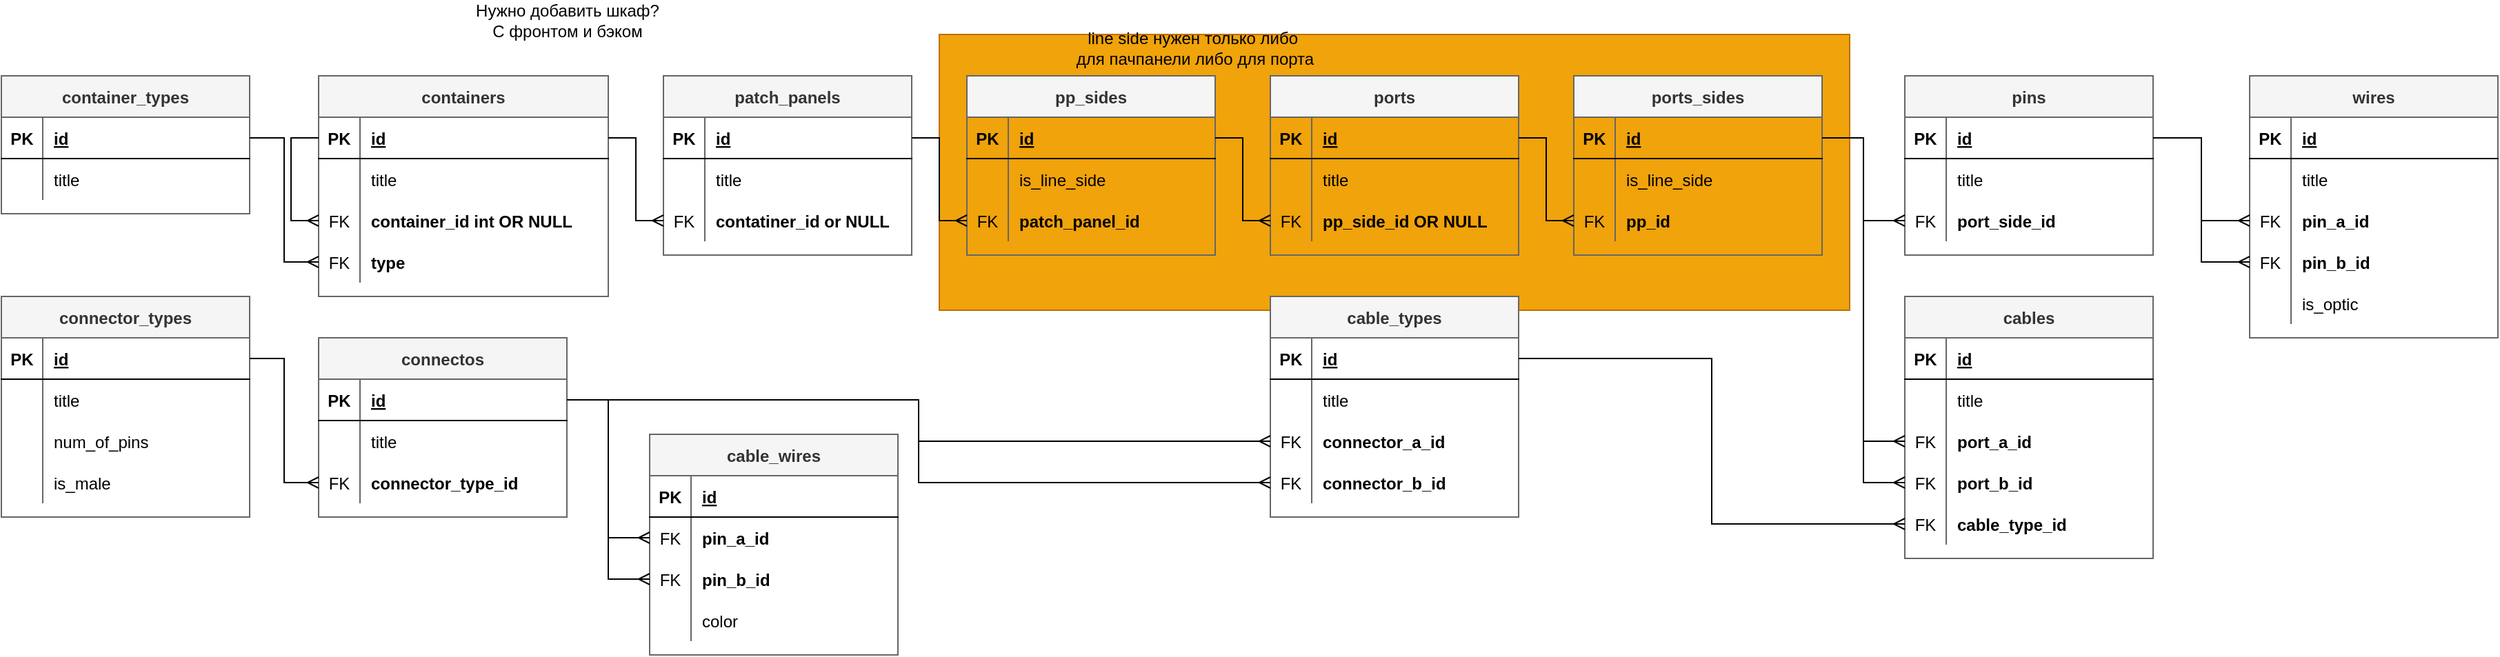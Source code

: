 <mxfile version="17.5.0" type="device"><diagram id="R2lEEEUBdFMjLlhIrx00" name="Page-1"><mxGraphModel dx="2213" dy="722" grid="1" gridSize="10" guides="1" tooltips="1" connect="1" arrows="1" fold="1" page="1" pageScale="1" pageWidth="850" pageHeight="1100" math="0" shadow="0" extFonts="Permanent Marker^https://fonts.googleapis.com/css?family=Permanent+Marker"><root><mxCell id="0"/><mxCell id="1" parent="0"/><mxCell id="d-rkOkLlw-187rrHcZ13-220" value="" style="rounded=0;whiteSpace=wrap;html=1;fillColor=#f0a30a;fontColor=#000000;strokeColor=#BD7000;" vertex="1" parent="1"><mxGeometry x="290" y="50" width="660" height="200" as="geometry"/></mxCell><mxCell id="d-rkOkLlw-187rrHcZ13-1" value="containers" style="shape=table;startSize=30;container=1;collapsible=1;childLayout=tableLayout;fixedRows=1;rowLines=0;fontStyle=1;align=center;resizeLast=1;fillColor=#f5f5f5;strokeColor=#666666;fontColor=#333333;" vertex="1" parent="1"><mxGeometry x="-160" y="80" width="210" height="160" as="geometry"/></mxCell><mxCell id="d-rkOkLlw-187rrHcZ13-2" value="" style="shape=tableRow;horizontal=0;startSize=0;swimlaneHead=0;swimlaneBody=0;fillColor=none;collapsible=0;dropTarget=0;points=[[0,0.5],[1,0.5]];portConstraint=eastwest;top=0;left=0;right=0;bottom=1;" vertex="1" parent="d-rkOkLlw-187rrHcZ13-1"><mxGeometry y="30" width="210" height="30" as="geometry"/></mxCell><mxCell id="d-rkOkLlw-187rrHcZ13-3" value="PK" style="shape=partialRectangle;connectable=0;fillColor=none;top=0;left=0;bottom=0;right=0;fontStyle=1;overflow=hidden;" vertex="1" parent="d-rkOkLlw-187rrHcZ13-2"><mxGeometry width="30" height="30" as="geometry"><mxRectangle width="30" height="30" as="alternateBounds"/></mxGeometry></mxCell><mxCell id="d-rkOkLlw-187rrHcZ13-4" value="id" style="shape=partialRectangle;connectable=0;fillColor=none;top=0;left=0;bottom=0;right=0;align=left;spacingLeft=6;fontStyle=5;overflow=hidden;" vertex="1" parent="d-rkOkLlw-187rrHcZ13-2"><mxGeometry x="30" width="180" height="30" as="geometry"><mxRectangle width="180" height="30" as="alternateBounds"/></mxGeometry></mxCell><mxCell id="d-rkOkLlw-187rrHcZ13-5" value="" style="shape=tableRow;horizontal=0;startSize=0;swimlaneHead=0;swimlaneBody=0;fillColor=none;collapsible=0;dropTarget=0;points=[[0,0.5],[1,0.5]];portConstraint=eastwest;top=0;left=0;right=0;bottom=0;" vertex="1" parent="d-rkOkLlw-187rrHcZ13-1"><mxGeometry y="60" width="210" height="30" as="geometry"/></mxCell><mxCell id="d-rkOkLlw-187rrHcZ13-6" value="" style="shape=partialRectangle;connectable=0;fillColor=none;top=0;left=0;bottom=0;right=0;editable=1;overflow=hidden;" vertex="1" parent="d-rkOkLlw-187rrHcZ13-5"><mxGeometry width="30" height="30" as="geometry"><mxRectangle width="30" height="30" as="alternateBounds"/></mxGeometry></mxCell><mxCell id="d-rkOkLlw-187rrHcZ13-7" value="title" style="shape=partialRectangle;connectable=0;fillColor=none;top=0;left=0;bottom=0;right=0;align=left;spacingLeft=6;overflow=hidden;" vertex="1" parent="d-rkOkLlw-187rrHcZ13-5"><mxGeometry x="30" width="180" height="30" as="geometry"><mxRectangle width="180" height="30" as="alternateBounds"/></mxGeometry></mxCell><mxCell id="d-rkOkLlw-187rrHcZ13-31" style="edgeStyle=orthogonalEdgeStyle;rounded=0;orthogonalLoop=1;jettySize=auto;html=1;exitX=0;exitY=0.5;exitDx=0;exitDy=0;entryX=0;entryY=0.5;entryDx=0;entryDy=0;startArrow=ERmany;startFill=0;endArrow=none;endFill=0;" edge="1" parent="d-rkOkLlw-187rrHcZ13-1" source="d-rkOkLlw-187rrHcZ13-8" target="d-rkOkLlw-187rrHcZ13-2"><mxGeometry relative="1" as="geometry"/></mxCell><mxCell id="d-rkOkLlw-187rrHcZ13-8" value="" style="shape=tableRow;horizontal=0;startSize=0;swimlaneHead=0;swimlaneBody=0;fillColor=none;collapsible=0;dropTarget=0;points=[[0,0.5],[1,0.5]];portConstraint=eastwest;top=0;left=0;right=0;bottom=0;" vertex="1" parent="d-rkOkLlw-187rrHcZ13-1"><mxGeometry y="90" width="210" height="30" as="geometry"/></mxCell><mxCell id="d-rkOkLlw-187rrHcZ13-9" value="FK" style="shape=partialRectangle;connectable=0;fillColor=none;top=0;left=0;bottom=0;right=0;editable=1;overflow=hidden;" vertex="1" parent="d-rkOkLlw-187rrHcZ13-8"><mxGeometry width="30" height="30" as="geometry"><mxRectangle width="30" height="30" as="alternateBounds"/></mxGeometry></mxCell><mxCell id="d-rkOkLlw-187rrHcZ13-10" value="container_id int OR NULL" style="shape=partialRectangle;connectable=0;fillColor=none;top=0;left=0;bottom=0;right=0;align=left;spacingLeft=6;overflow=hidden;fontStyle=1" vertex="1" parent="d-rkOkLlw-187rrHcZ13-8"><mxGeometry x="30" width="180" height="30" as="geometry"><mxRectangle width="180" height="30" as="alternateBounds"/></mxGeometry></mxCell><mxCell id="d-rkOkLlw-187rrHcZ13-11" value="" style="shape=tableRow;horizontal=0;startSize=0;swimlaneHead=0;swimlaneBody=0;fillColor=none;collapsible=0;dropTarget=0;points=[[0,0.5],[1,0.5]];portConstraint=eastwest;top=0;left=0;right=0;bottom=0;fontStyle=1" vertex="1" parent="d-rkOkLlw-187rrHcZ13-1"><mxGeometry y="120" width="210" height="30" as="geometry"/></mxCell><mxCell id="d-rkOkLlw-187rrHcZ13-12" value="FK" style="shape=partialRectangle;connectable=0;fillColor=none;top=0;left=0;bottom=0;right=0;editable=1;overflow=hidden;fontStyle=0" vertex="1" parent="d-rkOkLlw-187rrHcZ13-11"><mxGeometry width="30" height="30" as="geometry"><mxRectangle width="30" height="30" as="alternateBounds"/></mxGeometry></mxCell><mxCell id="d-rkOkLlw-187rrHcZ13-13" value="type" style="shape=partialRectangle;connectable=0;fillColor=none;top=0;left=0;bottom=0;right=0;align=left;spacingLeft=6;overflow=hidden;fontStyle=1" vertex="1" parent="d-rkOkLlw-187rrHcZ13-11"><mxGeometry x="30" width="180" height="30" as="geometry"><mxRectangle width="180" height="30" as="alternateBounds"/></mxGeometry></mxCell><mxCell id="d-rkOkLlw-187rrHcZ13-17" value="container_types" style="shape=table;startSize=30;container=1;collapsible=1;childLayout=tableLayout;fixedRows=1;rowLines=0;fontStyle=1;align=center;resizeLast=1;fillColor=#f5f5f5;strokeColor=#666666;fontColor=#333333;" vertex="1" parent="1"><mxGeometry x="-390" y="80" width="180" height="100" as="geometry"/></mxCell><mxCell id="d-rkOkLlw-187rrHcZ13-18" value="" style="shape=tableRow;horizontal=0;startSize=0;swimlaneHead=0;swimlaneBody=0;fillColor=none;collapsible=0;dropTarget=0;points=[[0,0.5],[1,0.5]];portConstraint=eastwest;top=0;left=0;right=0;bottom=1;" vertex="1" parent="d-rkOkLlw-187rrHcZ13-17"><mxGeometry y="30" width="180" height="30" as="geometry"/></mxCell><mxCell id="d-rkOkLlw-187rrHcZ13-19" value="PK" style="shape=partialRectangle;connectable=0;fillColor=none;top=0;left=0;bottom=0;right=0;fontStyle=1;overflow=hidden;" vertex="1" parent="d-rkOkLlw-187rrHcZ13-18"><mxGeometry width="30" height="30" as="geometry"><mxRectangle width="30" height="30" as="alternateBounds"/></mxGeometry></mxCell><mxCell id="d-rkOkLlw-187rrHcZ13-20" value="id" style="shape=partialRectangle;connectable=0;fillColor=none;top=0;left=0;bottom=0;right=0;align=left;spacingLeft=6;fontStyle=5;overflow=hidden;" vertex="1" parent="d-rkOkLlw-187rrHcZ13-18"><mxGeometry x="30" width="150" height="30" as="geometry"><mxRectangle width="150" height="30" as="alternateBounds"/></mxGeometry></mxCell><mxCell id="d-rkOkLlw-187rrHcZ13-21" value="" style="shape=tableRow;horizontal=0;startSize=0;swimlaneHead=0;swimlaneBody=0;fillColor=none;collapsible=0;dropTarget=0;points=[[0,0.5],[1,0.5]];portConstraint=eastwest;top=0;left=0;right=0;bottom=0;" vertex="1" parent="d-rkOkLlw-187rrHcZ13-17"><mxGeometry y="60" width="180" height="30" as="geometry"/></mxCell><mxCell id="d-rkOkLlw-187rrHcZ13-22" value="" style="shape=partialRectangle;connectable=0;fillColor=none;top=0;left=0;bottom=0;right=0;editable=1;overflow=hidden;" vertex="1" parent="d-rkOkLlw-187rrHcZ13-21"><mxGeometry width="30" height="30" as="geometry"><mxRectangle width="30" height="30" as="alternateBounds"/></mxGeometry></mxCell><mxCell id="d-rkOkLlw-187rrHcZ13-23" value="title" style="shape=partialRectangle;connectable=0;fillColor=none;top=0;left=0;bottom=0;right=0;align=left;spacingLeft=6;overflow=hidden;" vertex="1" parent="d-rkOkLlw-187rrHcZ13-21"><mxGeometry x="30" width="150" height="30" as="geometry"><mxRectangle width="150" height="30" as="alternateBounds"/></mxGeometry></mxCell><mxCell id="d-rkOkLlw-187rrHcZ13-30" style="edgeStyle=orthogonalEdgeStyle;rounded=0;orthogonalLoop=1;jettySize=auto;html=1;exitX=0;exitY=0.5;exitDx=0;exitDy=0;entryX=1;entryY=0.5;entryDx=0;entryDy=0;startArrow=ERmany;startFill=0;endArrow=none;endFill=0;" edge="1" parent="1" source="d-rkOkLlw-187rrHcZ13-11" target="d-rkOkLlw-187rrHcZ13-18"><mxGeometry relative="1" as="geometry"/></mxCell><mxCell id="d-rkOkLlw-187rrHcZ13-32" value="patch_panels" style="shape=table;startSize=30;container=1;collapsible=1;childLayout=tableLayout;fixedRows=1;rowLines=0;fontStyle=1;align=center;resizeLast=1;fillColor=#f5f5f5;strokeColor=#666666;fontColor=#333333;" vertex="1" parent="1"><mxGeometry x="90" y="80" width="180" height="130" as="geometry"/></mxCell><mxCell id="d-rkOkLlw-187rrHcZ13-33" value="" style="shape=tableRow;horizontal=0;startSize=0;swimlaneHead=0;swimlaneBody=0;fillColor=none;collapsible=0;dropTarget=0;points=[[0,0.5],[1,0.5]];portConstraint=eastwest;top=0;left=0;right=0;bottom=1;" vertex="1" parent="d-rkOkLlw-187rrHcZ13-32"><mxGeometry y="30" width="180" height="30" as="geometry"/></mxCell><mxCell id="d-rkOkLlw-187rrHcZ13-34" value="PK" style="shape=partialRectangle;connectable=0;fillColor=none;top=0;left=0;bottom=0;right=0;fontStyle=1;overflow=hidden;" vertex="1" parent="d-rkOkLlw-187rrHcZ13-33"><mxGeometry width="30" height="30" as="geometry"><mxRectangle width="30" height="30" as="alternateBounds"/></mxGeometry></mxCell><mxCell id="d-rkOkLlw-187rrHcZ13-35" value="id" style="shape=partialRectangle;connectable=0;fillColor=none;top=0;left=0;bottom=0;right=0;align=left;spacingLeft=6;fontStyle=5;overflow=hidden;" vertex="1" parent="d-rkOkLlw-187rrHcZ13-33"><mxGeometry x="30" width="150" height="30" as="geometry"><mxRectangle width="150" height="30" as="alternateBounds"/></mxGeometry></mxCell><mxCell id="d-rkOkLlw-187rrHcZ13-36" value="" style="shape=tableRow;horizontal=0;startSize=0;swimlaneHead=0;swimlaneBody=0;fillColor=none;collapsible=0;dropTarget=0;points=[[0,0.5],[1,0.5]];portConstraint=eastwest;top=0;left=0;right=0;bottom=0;" vertex="1" parent="d-rkOkLlw-187rrHcZ13-32"><mxGeometry y="60" width="180" height="30" as="geometry"/></mxCell><mxCell id="d-rkOkLlw-187rrHcZ13-37" value="" style="shape=partialRectangle;connectable=0;fillColor=none;top=0;left=0;bottom=0;right=0;editable=1;overflow=hidden;" vertex="1" parent="d-rkOkLlw-187rrHcZ13-36"><mxGeometry width="30" height="30" as="geometry"><mxRectangle width="30" height="30" as="alternateBounds"/></mxGeometry></mxCell><mxCell id="d-rkOkLlw-187rrHcZ13-38" value="title" style="shape=partialRectangle;connectable=0;fillColor=none;top=0;left=0;bottom=0;right=0;align=left;spacingLeft=6;overflow=hidden;" vertex="1" parent="d-rkOkLlw-187rrHcZ13-36"><mxGeometry x="30" width="150" height="30" as="geometry"><mxRectangle width="150" height="30" as="alternateBounds"/></mxGeometry></mxCell><mxCell id="d-rkOkLlw-187rrHcZ13-39" value="" style="shape=tableRow;horizontal=0;startSize=0;swimlaneHead=0;swimlaneBody=0;fillColor=none;collapsible=0;dropTarget=0;points=[[0,0.5],[1,0.5]];portConstraint=eastwest;top=0;left=0;right=0;bottom=0;" vertex="1" parent="d-rkOkLlw-187rrHcZ13-32"><mxGeometry y="90" width="180" height="30" as="geometry"/></mxCell><mxCell id="d-rkOkLlw-187rrHcZ13-40" value="FK" style="shape=partialRectangle;connectable=0;fillColor=none;top=0;left=0;bottom=0;right=0;editable=1;overflow=hidden;" vertex="1" parent="d-rkOkLlw-187rrHcZ13-39"><mxGeometry width="30" height="30" as="geometry"><mxRectangle width="30" height="30" as="alternateBounds"/></mxGeometry></mxCell><mxCell id="d-rkOkLlw-187rrHcZ13-41" value="contatiner_id or NULL" style="shape=partialRectangle;connectable=0;fillColor=none;top=0;left=0;bottom=0;right=0;align=left;spacingLeft=6;overflow=hidden;fontStyle=1" vertex="1" parent="d-rkOkLlw-187rrHcZ13-39"><mxGeometry x="30" width="150" height="30" as="geometry"><mxRectangle width="150" height="30" as="alternateBounds"/></mxGeometry></mxCell><mxCell id="d-rkOkLlw-187rrHcZ13-42" style="edgeStyle=orthogonalEdgeStyle;rounded=0;orthogonalLoop=1;jettySize=auto;html=1;exitX=0;exitY=0.5;exitDx=0;exitDy=0;entryX=1;entryY=0.5;entryDx=0;entryDy=0;startArrow=ERmany;startFill=0;endArrow=none;endFill=0;" edge="1" parent="1" source="d-rkOkLlw-187rrHcZ13-39" target="d-rkOkLlw-187rrHcZ13-2"><mxGeometry relative="1" as="geometry"/></mxCell><mxCell id="d-rkOkLlw-187rrHcZ13-46" value="pp_sides" style="shape=table;startSize=30;container=1;collapsible=1;childLayout=tableLayout;fixedRows=1;rowLines=0;fontStyle=1;align=center;resizeLast=1;fillColor=#f5f5f5;strokeColor=#666666;fontColor=#333333;" vertex="1" parent="1"><mxGeometry x="310" y="80" width="180" height="130" as="geometry"/></mxCell><mxCell id="d-rkOkLlw-187rrHcZ13-47" value="" style="shape=tableRow;horizontal=0;startSize=0;swimlaneHead=0;swimlaneBody=0;fillColor=none;collapsible=0;dropTarget=0;points=[[0,0.5],[1,0.5]];portConstraint=eastwest;top=0;left=0;right=0;bottom=1;" vertex="1" parent="d-rkOkLlw-187rrHcZ13-46"><mxGeometry y="30" width="180" height="30" as="geometry"/></mxCell><mxCell id="d-rkOkLlw-187rrHcZ13-48" value="PK" style="shape=partialRectangle;connectable=0;fillColor=none;top=0;left=0;bottom=0;right=0;fontStyle=1;overflow=hidden;" vertex="1" parent="d-rkOkLlw-187rrHcZ13-47"><mxGeometry width="30" height="30" as="geometry"><mxRectangle width="30" height="30" as="alternateBounds"/></mxGeometry></mxCell><mxCell id="d-rkOkLlw-187rrHcZ13-49" value="id" style="shape=partialRectangle;connectable=0;fillColor=none;top=0;left=0;bottom=0;right=0;align=left;spacingLeft=6;fontStyle=5;overflow=hidden;" vertex="1" parent="d-rkOkLlw-187rrHcZ13-47"><mxGeometry x="30" width="150" height="30" as="geometry"><mxRectangle width="150" height="30" as="alternateBounds"/></mxGeometry></mxCell><mxCell id="d-rkOkLlw-187rrHcZ13-50" value="" style="shape=tableRow;horizontal=0;startSize=0;swimlaneHead=0;swimlaneBody=0;fillColor=none;collapsible=0;dropTarget=0;points=[[0,0.5],[1,0.5]];portConstraint=eastwest;top=0;left=0;right=0;bottom=0;" vertex="1" parent="d-rkOkLlw-187rrHcZ13-46"><mxGeometry y="60" width="180" height="30" as="geometry"/></mxCell><mxCell id="d-rkOkLlw-187rrHcZ13-51" value="" style="shape=partialRectangle;connectable=0;fillColor=none;top=0;left=0;bottom=0;right=0;editable=1;overflow=hidden;" vertex="1" parent="d-rkOkLlw-187rrHcZ13-50"><mxGeometry width="30" height="30" as="geometry"><mxRectangle width="30" height="30" as="alternateBounds"/></mxGeometry></mxCell><mxCell id="d-rkOkLlw-187rrHcZ13-52" value="is_line_side" style="shape=partialRectangle;connectable=0;fillColor=none;top=0;left=0;bottom=0;right=0;align=left;spacingLeft=6;overflow=hidden;" vertex="1" parent="d-rkOkLlw-187rrHcZ13-50"><mxGeometry x="30" width="150" height="30" as="geometry"><mxRectangle width="150" height="30" as="alternateBounds"/></mxGeometry></mxCell><mxCell id="d-rkOkLlw-187rrHcZ13-53" value="" style="shape=tableRow;horizontal=0;startSize=0;swimlaneHead=0;swimlaneBody=0;fillColor=none;collapsible=0;dropTarget=0;points=[[0,0.5],[1,0.5]];portConstraint=eastwest;top=0;left=0;right=0;bottom=0;" vertex="1" parent="d-rkOkLlw-187rrHcZ13-46"><mxGeometry y="90" width="180" height="30" as="geometry"/></mxCell><mxCell id="d-rkOkLlw-187rrHcZ13-54" value="FK" style="shape=partialRectangle;connectable=0;fillColor=none;top=0;left=0;bottom=0;right=0;editable=1;overflow=hidden;" vertex="1" parent="d-rkOkLlw-187rrHcZ13-53"><mxGeometry width="30" height="30" as="geometry"><mxRectangle width="30" height="30" as="alternateBounds"/></mxGeometry></mxCell><mxCell id="d-rkOkLlw-187rrHcZ13-55" value="patch_panel_id" style="shape=partialRectangle;connectable=0;fillColor=none;top=0;left=0;bottom=0;right=0;align=left;spacingLeft=6;overflow=hidden;fontStyle=1" vertex="1" parent="d-rkOkLlw-187rrHcZ13-53"><mxGeometry x="30" width="150" height="30" as="geometry"><mxRectangle width="150" height="30" as="alternateBounds"/></mxGeometry></mxCell><mxCell id="d-rkOkLlw-187rrHcZ13-56" style="edgeStyle=orthogonalEdgeStyle;rounded=0;orthogonalLoop=1;jettySize=auto;html=1;exitX=0;exitY=0.5;exitDx=0;exitDy=0;startArrow=ERmany;startFill=0;endArrow=none;endFill=0;" edge="1" parent="1" source="d-rkOkLlw-187rrHcZ13-53" target="d-rkOkLlw-187rrHcZ13-33"><mxGeometry relative="1" as="geometry"/></mxCell><mxCell id="d-rkOkLlw-187rrHcZ13-57" value="ports" style="shape=table;startSize=30;container=1;collapsible=1;childLayout=tableLayout;fixedRows=1;rowLines=0;fontStyle=1;align=center;resizeLast=1;fillColor=#f5f5f5;strokeColor=#666666;fontColor=#333333;" vertex="1" parent="1"><mxGeometry x="530" y="80" width="180" height="130" as="geometry"/></mxCell><mxCell id="d-rkOkLlw-187rrHcZ13-58" value="" style="shape=tableRow;horizontal=0;startSize=0;swimlaneHead=0;swimlaneBody=0;fillColor=none;collapsible=0;dropTarget=0;points=[[0,0.5],[1,0.5]];portConstraint=eastwest;top=0;left=0;right=0;bottom=1;" vertex="1" parent="d-rkOkLlw-187rrHcZ13-57"><mxGeometry y="30" width="180" height="30" as="geometry"/></mxCell><mxCell id="d-rkOkLlw-187rrHcZ13-59" value="PK" style="shape=partialRectangle;connectable=0;fillColor=none;top=0;left=0;bottom=0;right=0;fontStyle=1;overflow=hidden;" vertex="1" parent="d-rkOkLlw-187rrHcZ13-58"><mxGeometry width="30" height="30" as="geometry"><mxRectangle width="30" height="30" as="alternateBounds"/></mxGeometry></mxCell><mxCell id="d-rkOkLlw-187rrHcZ13-60" value="id" style="shape=partialRectangle;connectable=0;fillColor=none;top=0;left=0;bottom=0;right=0;align=left;spacingLeft=6;fontStyle=5;overflow=hidden;" vertex="1" parent="d-rkOkLlw-187rrHcZ13-58"><mxGeometry x="30" width="150" height="30" as="geometry"><mxRectangle width="150" height="30" as="alternateBounds"/></mxGeometry></mxCell><mxCell id="d-rkOkLlw-187rrHcZ13-61" value="" style="shape=tableRow;horizontal=0;startSize=0;swimlaneHead=0;swimlaneBody=0;fillColor=none;collapsible=0;dropTarget=0;points=[[0,0.5],[1,0.5]];portConstraint=eastwest;top=0;left=0;right=0;bottom=0;" vertex="1" parent="d-rkOkLlw-187rrHcZ13-57"><mxGeometry y="60" width="180" height="30" as="geometry"/></mxCell><mxCell id="d-rkOkLlw-187rrHcZ13-62" value="" style="shape=partialRectangle;connectable=0;fillColor=none;top=0;left=0;bottom=0;right=0;editable=1;overflow=hidden;" vertex="1" parent="d-rkOkLlw-187rrHcZ13-61"><mxGeometry width="30" height="30" as="geometry"><mxRectangle width="30" height="30" as="alternateBounds"/></mxGeometry></mxCell><mxCell id="d-rkOkLlw-187rrHcZ13-63" value="title" style="shape=partialRectangle;connectable=0;fillColor=none;top=0;left=0;bottom=0;right=0;align=left;spacingLeft=6;overflow=hidden;" vertex="1" parent="d-rkOkLlw-187rrHcZ13-61"><mxGeometry x="30" width="150" height="30" as="geometry"><mxRectangle width="150" height="30" as="alternateBounds"/></mxGeometry></mxCell><mxCell id="d-rkOkLlw-187rrHcZ13-64" value="" style="shape=tableRow;horizontal=0;startSize=0;swimlaneHead=0;swimlaneBody=0;fillColor=none;collapsible=0;dropTarget=0;points=[[0,0.5],[1,0.5]];portConstraint=eastwest;top=0;left=0;right=0;bottom=0;" vertex="1" parent="d-rkOkLlw-187rrHcZ13-57"><mxGeometry y="90" width="180" height="30" as="geometry"/></mxCell><mxCell id="d-rkOkLlw-187rrHcZ13-65" value="FK" style="shape=partialRectangle;connectable=0;fillColor=none;top=0;left=0;bottom=0;right=0;editable=1;overflow=hidden;" vertex="1" parent="d-rkOkLlw-187rrHcZ13-64"><mxGeometry width="30" height="30" as="geometry"><mxRectangle width="30" height="30" as="alternateBounds"/></mxGeometry></mxCell><mxCell id="d-rkOkLlw-187rrHcZ13-66" value="pp_side_id OR NULL" style="shape=partialRectangle;connectable=0;fillColor=none;top=0;left=0;bottom=0;right=0;align=left;spacingLeft=6;overflow=hidden;fontStyle=1" vertex="1" parent="d-rkOkLlw-187rrHcZ13-64"><mxGeometry x="30" width="150" height="30" as="geometry"><mxRectangle width="150" height="30" as="alternateBounds"/></mxGeometry></mxCell><mxCell id="d-rkOkLlw-187rrHcZ13-67" style="edgeStyle=orthogonalEdgeStyle;rounded=0;orthogonalLoop=1;jettySize=auto;html=1;exitX=0;exitY=0.5;exitDx=0;exitDy=0;entryX=1;entryY=0.5;entryDx=0;entryDy=0;startArrow=ERmany;startFill=0;endArrow=none;endFill=0;" edge="1" parent="1" source="d-rkOkLlw-187rrHcZ13-64" target="d-rkOkLlw-187rrHcZ13-47"><mxGeometry relative="1" as="geometry"/></mxCell><mxCell id="d-rkOkLlw-187rrHcZ13-68" value="ports_sides" style="shape=table;startSize=30;container=1;collapsible=1;childLayout=tableLayout;fixedRows=1;rowLines=0;fontStyle=1;align=center;resizeLast=1;fillColor=#f5f5f5;strokeColor=#666666;fontColor=#333333;" vertex="1" parent="1"><mxGeometry x="750" y="80" width="180" height="130" as="geometry"/></mxCell><mxCell id="d-rkOkLlw-187rrHcZ13-69" value="" style="shape=tableRow;horizontal=0;startSize=0;swimlaneHead=0;swimlaneBody=0;fillColor=none;collapsible=0;dropTarget=0;points=[[0,0.5],[1,0.5]];portConstraint=eastwest;top=0;left=0;right=0;bottom=1;" vertex="1" parent="d-rkOkLlw-187rrHcZ13-68"><mxGeometry y="30" width="180" height="30" as="geometry"/></mxCell><mxCell id="d-rkOkLlw-187rrHcZ13-70" value="PK" style="shape=partialRectangle;connectable=0;fillColor=none;top=0;left=0;bottom=0;right=0;fontStyle=1;overflow=hidden;" vertex="1" parent="d-rkOkLlw-187rrHcZ13-69"><mxGeometry width="30" height="30" as="geometry"><mxRectangle width="30" height="30" as="alternateBounds"/></mxGeometry></mxCell><mxCell id="d-rkOkLlw-187rrHcZ13-71" value="id" style="shape=partialRectangle;connectable=0;fillColor=none;top=0;left=0;bottom=0;right=0;align=left;spacingLeft=6;fontStyle=5;overflow=hidden;" vertex="1" parent="d-rkOkLlw-187rrHcZ13-69"><mxGeometry x="30" width="150" height="30" as="geometry"><mxRectangle width="150" height="30" as="alternateBounds"/></mxGeometry></mxCell><mxCell id="d-rkOkLlw-187rrHcZ13-72" value="" style="shape=tableRow;horizontal=0;startSize=0;swimlaneHead=0;swimlaneBody=0;fillColor=none;collapsible=0;dropTarget=0;points=[[0,0.5],[1,0.5]];portConstraint=eastwest;top=0;left=0;right=0;bottom=0;" vertex="1" parent="d-rkOkLlw-187rrHcZ13-68"><mxGeometry y="60" width="180" height="30" as="geometry"/></mxCell><mxCell id="d-rkOkLlw-187rrHcZ13-73" value="" style="shape=partialRectangle;connectable=0;fillColor=none;top=0;left=0;bottom=0;right=0;editable=1;overflow=hidden;" vertex="1" parent="d-rkOkLlw-187rrHcZ13-72"><mxGeometry width="30" height="30" as="geometry"><mxRectangle width="30" height="30" as="alternateBounds"/></mxGeometry></mxCell><mxCell id="d-rkOkLlw-187rrHcZ13-74" value="is_line_side" style="shape=partialRectangle;connectable=0;fillColor=none;top=0;left=0;bottom=0;right=0;align=left;spacingLeft=6;overflow=hidden;" vertex="1" parent="d-rkOkLlw-187rrHcZ13-72"><mxGeometry x="30" width="150" height="30" as="geometry"><mxRectangle width="150" height="30" as="alternateBounds"/></mxGeometry></mxCell><mxCell id="d-rkOkLlw-187rrHcZ13-75" value="" style="shape=tableRow;horizontal=0;startSize=0;swimlaneHead=0;swimlaneBody=0;fillColor=none;collapsible=0;dropTarget=0;points=[[0,0.5],[1,0.5]];portConstraint=eastwest;top=0;left=0;right=0;bottom=0;" vertex="1" parent="d-rkOkLlw-187rrHcZ13-68"><mxGeometry y="90" width="180" height="30" as="geometry"/></mxCell><mxCell id="d-rkOkLlw-187rrHcZ13-76" value="FK" style="shape=partialRectangle;connectable=0;fillColor=none;top=0;left=0;bottom=0;right=0;editable=1;overflow=hidden;" vertex="1" parent="d-rkOkLlw-187rrHcZ13-75"><mxGeometry width="30" height="30" as="geometry"><mxRectangle width="30" height="30" as="alternateBounds"/></mxGeometry></mxCell><mxCell id="d-rkOkLlw-187rrHcZ13-77" value="pp_id" style="shape=partialRectangle;connectable=0;fillColor=none;top=0;left=0;bottom=0;right=0;align=left;spacingLeft=6;overflow=hidden;fontStyle=1" vertex="1" parent="d-rkOkLlw-187rrHcZ13-75"><mxGeometry x="30" width="150" height="30" as="geometry"><mxRectangle width="150" height="30" as="alternateBounds"/></mxGeometry></mxCell><mxCell id="d-rkOkLlw-187rrHcZ13-78" style="edgeStyle=orthogonalEdgeStyle;rounded=0;orthogonalLoop=1;jettySize=auto;html=1;exitX=0;exitY=0.5;exitDx=0;exitDy=0;entryX=1;entryY=0.5;entryDx=0;entryDy=0;startArrow=ERmany;startFill=0;endArrow=none;endFill=0;" edge="1" parent="1" source="d-rkOkLlw-187rrHcZ13-75" target="d-rkOkLlw-187rrHcZ13-58"><mxGeometry relative="1" as="geometry"/></mxCell><mxCell id="d-rkOkLlw-187rrHcZ13-79" value="pins" style="shape=table;startSize=30;container=1;collapsible=1;childLayout=tableLayout;fixedRows=1;rowLines=0;fontStyle=1;align=center;resizeLast=1;fillColor=#f5f5f5;strokeColor=#666666;fontColor=#333333;" vertex="1" parent="1"><mxGeometry x="990" y="80" width="180" height="130" as="geometry"/></mxCell><mxCell id="d-rkOkLlw-187rrHcZ13-80" value="" style="shape=tableRow;horizontal=0;startSize=0;swimlaneHead=0;swimlaneBody=0;fillColor=none;collapsible=0;dropTarget=0;points=[[0,0.5],[1,0.5]];portConstraint=eastwest;top=0;left=0;right=0;bottom=1;" vertex="1" parent="d-rkOkLlw-187rrHcZ13-79"><mxGeometry y="30" width="180" height="30" as="geometry"/></mxCell><mxCell id="d-rkOkLlw-187rrHcZ13-81" value="PK" style="shape=partialRectangle;connectable=0;fillColor=none;top=0;left=0;bottom=0;right=0;fontStyle=1;overflow=hidden;" vertex="1" parent="d-rkOkLlw-187rrHcZ13-80"><mxGeometry width="30" height="30" as="geometry"><mxRectangle width="30" height="30" as="alternateBounds"/></mxGeometry></mxCell><mxCell id="d-rkOkLlw-187rrHcZ13-82" value="id" style="shape=partialRectangle;connectable=0;fillColor=none;top=0;left=0;bottom=0;right=0;align=left;spacingLeft=6;fontStyle=5;overflow=hidden;" vertex="1" parent="d-rkOkLlw-187rrHcZ13-80"><mxGeometry x="30" width="150" height="30" as="geometry"><mxRectangle width="150" height="30" as="alternateBounds"/></mxGeometry></mxCell><mxCell id="d-rkOkLlw-187rrHcZ13-83" value="" style="shape=tableRow;horizontal=0;startSize=0;swimlaneHead=0;swimlaneBody=0;fillColor=none;collapsible=0;dropTarget=0;points=[[0,0.5],[1,0.5]];portConstraint=eastwest;top=0;left=0;right=0;bottom=0;" vertex="1" parent="d-rkOkLlw-187rrHcZ13-79"><mxGeometry y="60" width="180" height="30" as="geometry"/></mxCell><mxCell id="d-rkOkLlw-187rrHcZ13-84" value="" style="shape=partialRectangle;connectable=0;fillColor=none;top=0;left=0;bottom=0;right=0;editable=1;overflow=hidden;" vertex="1" parent="d-rkOkLlw-187rrHcZ13-83"><mxGeometry width="30" height="30" as="geometry"><mxRectangle width="30" height="30" as="alternateBounds"/></mxGeometry></mxCell><mxCell id="d-rkOkLlw-187rrHcZ13-85" value="title" style="shape=partialRectangle;connectable=0;fillColor=none;top=0;left=0;bottom=0;right=0;align=left;spacingLeft=6;overflow=hidden;" vertex="1" parent="d-rkOkLlw-187rrHcZ13-83"><mxGeometry x="30" width="150" height="30" as="geometry"><mxRectangle width="150" height="30" as="alternateBounds"/></mxGeometry></mxCell><mxCell id="d-rkOkLlw-187rrHcZ13-86" value="" style="shape=tableRow;horizontal=0;startSize=0;swimlaneHead=0;swimlaneBody=0;fillColor=none;collapsible=0;dropTarget=0;points=[[0,0.5],[1,0.5]];portConstraint=eastwest;top=0;left=0;right=0;bottom=0;" vertex="1" parent="d-rkOkLlw-187rrHcZ13-79"><mxGeometry y="90" width="180" height="30" as="geometry"/></mxCell><mxCell id="d-rkOkLlw-187rrHcZ13-87" value="FK" style="shape=partialRectangle;connectable=0;fillColor=none;top=0;left=0;bottom=0;right=0;editable=1;overflow=hidden;" vertex="1" parent="d-rkOkLlw-187rrHcZ13-86"><mxGeometry width="30" height="30" as="geometry"><mxRectangle width="30" height="30" as="alternateBounds"/></mxGeometry></mxCell><mxCell id="d-rkOkLlw-187rrHcZ13-88" value="port_side_id" style="shape=partialRectangle;connectable=0;fillColor=none;top=0;left=0;bottom=0;right=0;align=left;spacingLeft=6;overflow=hidden;fontStyle=1" vertex="1" parent="d-rkOkLlw-187rrHcZ13-86"><mxGeometry x="30" width="150" height="30" as="geometry"><mxRectangle width="150" height="30" as="alternateBounds"/></mxGeometry></mxCell><mxCell id="d-rkOkLlw-187rrHcZ13-89" style="edgeStyle=orthogonalEdgeStyle;rounded=0;orthogonalLoop=1;jettySize=auto;html=1;exitX=0;exitY=0.5;exitDx=0;exitDy=0;entryX=1;entryY=0.5;entryDx=0;entryDy=0;startArrow=ERmany;startFill=0;endArrow=none;endFill=0;" edge="1" parent="1" source="d-rkOkLlw-187rrHcZ13-86" target="d-rkOkLlw-187rrHcZ13-69"><mxGeometry relative="1" as="geometry"/></mxCell><mxCell id="d-rkOkLlw-187rrHcZ13-90" value="cables" style="shape=table;startSize=30;container=1;collapsible=1;childLayout=tableLayout;fixedRows=1;rowLines=0;fontStyle=1;align=center;resizeLast=1;fillColor=#f5f5f5;strokeColor=#666666;fontColor=#333333;" vertex="1" parent="1"><mxGeometry x="990" y="240" width="180" height="190" as="geometry"/></mxCell><mxCell id="d-rkOkLlw-187rrHcZ13-91" value="" style="shape=tableRow;horizontal=0;startSize=0;swimlaneHead=0;swimlaneBody=0;fillColor=none;collapsible=0;dropTarget=0;points=[[0,0.5],[1,0.5]];portConstraint=eastwest;top=0;left=0;right=0;bottom=1;" vertex="1" parent="d-rkOkLlw-187rrHcZ13-90"><mxGeometry y="30" width="180" height="30" as="geometry"/></mxCell><mxCell id="d-rkOkLlw-187rrHcZ13-92" value="PK" style="shape=partialRectangle;connectable=0;fillColor=none;top=0;left=0;bottom=0;right=0;fontStyle=1;overflow=hidden;" vertex="1" parent="d-rkOkLlw-187rrHcZ13-91"><mxGeometry width="30" height="30" as="geometry"><mxRectangle width="30" height="30" as="alternateBounds"/></mxGeometry></mxCell><mxCell id="d-rkOkLlw-187rrHcZ13-93" value="id" style="shape=partialRectangle;connectable=0;fillColor=none;top=0;left=0;bottom=0;right=0;align=left;spacingLeft=6;fontStyle=5;overflow=hidden;" vertex="1" parent="d-rkOkLlw-187rrHcZ13-91"><mxGeometry x="30" width="150" height="30" as="geometry"><mxRectangle width="150" height="30" as="alternateBounds"/></mxGeometry></mxCell><mxCell id="d-rkOkLlw-187rrHcZ13-94" value="" style="shape=tableRow;horizontal=0;startSize=0;swimlaneHead=0;swimlaneBody=0;fillColor=none;collapsible=0;dropTarget=0;points=[[0,0.5],[1,0.5]];portConstraint=eastwest;top=0;left=0;right=0;bottom=0;" vertex="1" parent="d-rkOkLlw-187rrHcZ13-90"><mxGeometry y="60" width="180" height="30" as="geometry"/></mxCell><mxCell id="d-rkOkLlw-187rrHcZ13-95" value="" style="shape=partialRectangle;connectable=0;fillColor=none;top=0;left=0;bottom=0;right=0;editable=1;overflow=hidden;" vertex="1" parent="d-rkOkLlw-187rrHcZ13-94"><mxGeometry width="30" height="30" as="geometry"><mxRectangle width="30" height="30" as="alternateBounds"/></mxGeometry></mxCell><mxCell id="d-rkOkLlw-187rrHcZ13-96" value="title" style="shape=partialRectangle;connectable=0;fillColor=none;top=0;left=0;bottom=0;right=0;align=left;spacingLeft=6;overflow=hidden;" vertex="1" parent="d-rkOkLlw-187rrHcZ13-94"><mxGeometry x="30" width="150" height="30" as="geometry"><mxRectangle width="150" height="30" as="alternateBounds"/></mxGeometry></mxCell><mxCell id="d-rkOkLlw-187rrHcZ13-97" value="" style="shape=tableRow;horizontal=0;startSize=0;swimlaneHead=0;swimlaneBody=0;fillColor=none;collapsible=0;dropTarget=0;points=[[0,0.5],[1,0.5]];portConstraint=eastwest;top=0;left=0;right=0;bottom=0;" vertex="1" parent="d-rkOkLlw-187rrHcZ13-90"><mxGeometry y="90" width="180" height="30" as="geometry"/></mxCell><mxCell id="d-rkOkLlw-187rrHcZ13-98" value="FK" style="shape=partialRectangle;connectable=0;fillColor=none;top=0;left=0;bottom=0;right=0;editable=1;overflow=hidden;" vertex="1" parent="d-rkOkLlw-187rrHcZ13-97"><mxGeometry width="30" height="30" as="geometry"><mxRectangle width="30" height="30" as="alternateBounds"/></mxGeometry></mxCell><mxCell id="d-rkOkLlw-187rrHcZ13-99" value="port_a_id" style="shape=partialRectangle;connectable=0;fillColor=none;top=0;left=0;bottom=0;right=0;align=left;spacingLeft=6;overflow=hidden;fontStyle=1" vertex="1" parent="d-rkOkLlw-187rrHcZ13-97"><mxGeometry x="30" width="150" height="30" as="geometry"><mxRectangle width="150" height="30" as="alternateBounds"/></mxGeometry></mxCell><mxCell id="d-rkOkLlw-187rrHcZ13-110" value="" style="shape=tableRow;horizontal=0;startSize=0;swimlaneHead=0;swimlaneBody=0;fillColor=none;collapsible=0;dropTarget=0;points=[[0,0.5],[1,0.5]];portConstraint=eastwest;top=0;left=0;right=0;bottom=0;" vertex="1" parent="d-rkOkLlw-187rrHcZ13-90"><mxGeometry y="120" width="180" height="30" as="geometry"/></mxCell><mxCell id="d-rkOkLlw-187rrHcZ13-111" value="FK" style="shape=partialRectangle;connectable=0;fillColor=none;top=0;left=0;bottom=0;right=0;editable=1;overflow=hidden;" vertex="1" parent="d-rkOkLlw-187rrHcZ13-110"><mxGeometry width="30" height="30" as="geometry"><mxRectangle width="30" height="30" as="alternateBounds"/></mxGeometry></mxCell><mxCell id="d-rkOkLlw-187rrHcZ13-112" value="port_b_id" style="shape=partialRectangle;connectable=0;fillColor=none;top=0;left=0;bottom=0;right=0;align=left;spacingLeft=6;overflow=hidden;fontStyle=1" vertex="1" parent="d-rkOkLlw-187rrHcZ13-110"><mxGeometry x="30" width="150" height="30" as="geometry"><mxRectangle width="150" height="30" as="alternateBounds"/></mxGeometry></mxCell><mxCell id="d-rkOkLlw-187rrHcZ13-126" value="" style="shape=tableRow;horizontal=0;startSize=0;swimlaneHead=0;swimlaneBody=0;fillColor=none;collapsible=0;dropTarget=0;points=[[0,0.5],[1,0.5]];portConstraint=eastwest;top=0;left=0;right=0;bottom=0;" vertex="1" parent="d-rkOkLlw-187rrHcZ13-90"><mxGeometry y="150" width="180" height="30" as="geometry"/></mxCell><mxCell id="d-rkOkLlw-187rrHcZ13-127" value="FK" style="shape=partialRectangle;connectable=0;fillColor=none;top=0;left=0;bottom=0;right=0;editable=1;overflow=hidden;" vertex="1" parent="d-rkOkLlw-187rrHcZ13-126"><mxGeometry width="30" height="30" as="geometry"><mxRectangle width="30" height="30" as="alternateBounds"/></mxGeometry></mxCell><mxCell id="d-rkOkLlw-187rrHcZ13-128" value="cable_type_id" style="shape=partialRectangle;connectable=0;fillColor=none;top=0;left=0;bottom=0;right=0;align=left;spacingLeft=6;overflow=hidden;fontStyle=1" vertex="1" parent="d-rkOkLlw-187rrHcZ13-126"><mxGeometry x="30" width="150" height="30" as="geometry"><mxRectangle width="150" height="30" as="alternateBounds"/></mxGeometry></mxCell><mxCell id="d-rkOkLlw-187rrHcZ13-113" style="edgeStyle=orthogonalEdgeStyle;rounded=0;orthogonalLoop=1;jettySize=auto;html=1;exitX=0;exitY=0.5;exitDx=0;exitDy=0;startArrow=ERmany;startFill=0;endArrow=none;endFill=0;entryX=1;entryY=0.5;entryDx=0;entryDy=0;" edge="1" parent="1" source="d-rkOkLlw-187rrHcZ13-97" target="d-rkOkLlw-187rrHcZ13-69"><mxGeometry relative="1" as="geometry"><mxPoint x="890" y="260" as="targetPoint"/></mxGeometry></mxCell><mxCell id="d-rkOkLlw-187rrHcZ13-115" style="edgeStyle=orthogonalEdgeStyle;rounded=0;orthogonalLoop=1;jettySize=auto;html=1;exitX=0;exitY=0.5;exitDx=0;exitDy=0;startArrow=ERmany;startFill=0;endArrow=none;endFill=0;entryX=1;entryY=0.5;entryDx=0;entryDy=0;" edge="1" parent="1" source="d-rkOkLlw-187rrHcZ13-110" target="d-rkOkLlw-187rrHcZ13-69"><mxGeometry relative="1" as="geometry"><mxPoint x="840" y="290" as="targetPoint"/></mxGeometry></mxCell><mxCell id="d-rkOkLlw-187rrHcZ13-116" value="cable_types" style="shape=table;startSize=30;container=1;collapsible=1;childLayout=tableLayout;fixedRows=1;rowLines=0;fontStyle=1;align=center;resizeLast=1;fillColor=#f5f5f5;strokeColor=#666666;fontColor=#333333;" vertex="1" parent="1"><mxGeometry x="530" y="240" width="180" height="160" as="geometry"/></mxCell><mxCell id="d-rkOkLlw-187rrHcZ13-117" value="" style="shape=tableRow;horizontal=0;startSize=0;swimlaneHead=0;swimlaneBody=0;fillColor=none;collapsible=0;dropTarget=0;points=[[0,0.5],[1,0.5]];portConstraint=eastwest;top=0;left=0;right=0;bottom=1;" vertex="1" parent="d-rkOkLlw-187rrHcZ13-116"><mxGeometry y="30" width="180" height="30" as="geometry"/></mxCell><mxCell id="d-rkOkLlw-187rrHcZ13-118" value="PK" style="shape=partialRectangle;connectable=0;fillColor=none;top=0;left=0;bottom=0;right=0;fontStyle=1;overflow=hidden;" vertex="1" parent="d-rkOkLlw-187rrHcZ13-117"><mxGeometry width="30" height="30" as="geometry"><mxRectangle width="30" height="30" as="alternateBounds"/></mxGeometry></mxCell><mxCell id="d-rkOkLlw-187rrHcZ13-119" value="id" style="shape=partialRectangle;connectable=0;fillColor=none;top=0;left=0;bottom=0;right=0;align=left;spacingLeft=6;fontStyle=5;overflow=hidden;" vertex="1" parent="d-rkOkLlw-187rrHcZ13-117"><mxGeometry x="30" width="150" height="30" as="geometry"><mxRectangle width="150" height="30" as="alternateBounds"/></mxGeometry></mxCell><mxCell id="d-rkOkLlw-187rrHcZ13-120" value="" style="shape=tableRow;horizontal=0;startSize=0;swimlaneHead=0;swimlaneBody=0;fillColor=none;collapsible=0;dropTarget=0;points=[[0,0.5],[1,0.5]];portConstraint=eastwest;top=0;left=0;right=0;bottom=0;" vertex="1" parent="d-rkOkLlw-187rrHcZ13-116"><mxGeometry y="60" width="180" height="30" as="geometry"/></mxCell><mxCell id="d-rkOkLlw-187rrHcZ13-121" value="" style="shape=partialRectangle;connectable=0;fillColor=none;top=0;left=0;bottom=0;right=0;editable=1;overflow=hidden;" vertex="1" parent="d-rkOkLlw-187rrHcZ13-120"><mxGeometry width="30" height="30" as="geometry"><mxRectangle width="30" height="30" as="alternateBounds"/></mxGeometry></mxCell><mxCell id="d-rkOkLlw-187rrHcZ13-122" value="title" style="shape=partialRectangle;connectable=0;fillColor=none;top=0;left=0;bottom=0;right=0;align=left;spacingLeft=6;overflow=hidden;" vertex="1" parent="d-rkOkLlw-187rrHcZ13-120"><mxGeometry x="30" width="150" height="30" as="geometry"><mxRectangle width="150" height="30" as="alternateBounds"/></mxGeometry></mxCell><mxCell id="d-rkOkLlw-187rrHcZ13-137" value="" style="shape=tableRow;horizontal=0;startSize=0;swimlaneHead=0;swimlaneBody=0;fillColor=none;collapsible=0;dropTarget=0;points=[[0,0.5],[1,0.5]];portConstraint=eastwest;top=0;left=0;right=0;bottom=0;" vertex="1" parent="d-rkOkLlw-187rrHcZ13-116"><mxGeometry y="90" width="180" height="30" as="geometry"/></mxCell><mxCell id="d-rkOkLlw-187rrHcZ13-138" value="FK" style="shape=partialRectangle;connectable=0;fillColor=none;top=0;left=0;bottom=0;right=0;editable=1;overflow=hidden;" vertex="1" parent="d-rkOkLlw-187rrHcZ13-137"><mxGeometry width="30" height="30" as="geometry"><mxRectangle width="30" height="30" as="alternateBounds"/></mxGeometry></mxCell><mxCell id="d-rkOkLlw-187rrHcZ13-139" value="connector_a_id" style="shape=partialRectangle;connectable=0;fillColor=none;top=0;left=0;bottom=0;right=0;align=left;spacingLeft=6;overflow=hidden;fontStyle=1" vertex="1" parent="d-rkOkLlw-187rrHcZ13-137"><mxGeometry x="30" width="150" height="30" as="geometry"><mxRectangle width="150" height="30" as="alternateBounds"/></mxGeometry></mxCell><mxCell id="d-rkOkLlw-187rrHcZ13-140" value="" style="shape=tableRow;horizontal=0;startSize=0;swimlaneHead=0;swimlaneBody=0;fillColor=none;collapsible=0;dropTarget=0;points=[[0,0.5],[1,0.5]];portConstraint=eastwest;top=0;left=0;right=0;bottom=0;" vertex="1" parent="d-rkOkLlw-187rrHcZ13-116"><mxGeometry y="120" width="180" height="30" as="geometry"/></mxCell><mxCell id="d-rkOkLlw-187rrHcZ13-141" value="FK" style="shape=partialRectangle;connectable=0;fillColor=none;top=0;left=0;bottom=0;right=0;editable=1;overflow=hidden;" vertex="1" parent="d-rkOkLlw-187rrHcZ13-140"><mxGeometry width="30" height="30" as="geometry"><mxRectangle width="30" height="30" as="alternateBounds"/></mxGeometry></mxCell><mxCell id="d-rkOkLlw-187rrHcZ13-142" value="connector_b_id" style="shape=partialRectangle;connectable=0;fillColor=none;top=0;left=0;bottom=0;right=0;align=left;spacingLeft=6;overflow=hidden;fontStyle=1" vertex="1" parent="d-rkOkLlw-187rrHcZ13-140"><mxGeometry x="30" width="150" height="30" as="geometry"><mxRectangle width="150" height="30" as="alternateBounds"/></mxGeometry></mxCell><mxCell id="d-rkOkLlw-187rrHcZ13-129" style="edgeStyle=orthogonalEdgeStyle;rounded=0;orthogonalLoop=1;jettySize=auto;html=1;exitX=0;exitY=0.5;exitDx=0;exitDy=0;entryX=1;entryY=0.5;entryDx=0;entryDy=0;startArrow=ERmany;startFill=0;endArrow=none;endFill=0;" edge="1" parent="1" source="d-rkOkLlw-187rrHcZ13-126" target="d-rkOkLlw-187rrHcZ13-117"><mxGeometry relative="1" as="geometry"/></mxCell><mxCell id="d-rkOkLlw-187rrHcZ13-130" value="connector_types" style="shape=table;startSize=30;container=1;collapsible=1;childLayout=tableLayout;fixedRows=1;rowLines=0;fontStyle=1;align=center;resizeLast=1;fillColor=#f5f5f5;strokeColor=#666666;fontColor=#333333;" vertex="1" parent="1"><mxGeometry x="-390" y="240" width="180" height="160" as="geometry"/></mxCell><mxCell id="d-rkOkLlw-187rrHcZ13-131" value="" style="shape=tableRow;horizontal=0;startSize=0;swimlaneHead=0;swimlaneBody=0;fillColor=none;collapsible=0;dropTarget=0;points=[[0,0.5],[1,0.5]];portConstraint=eastwest;top=0;left=0;right=0;bottom=1;" vertex="1" parent="d-rkOkLlw-187rrHcZ13-130"><mxGeometry y="30" width="180" height="30" as="geometry"/></mxCell><mxCell id="d-rkOkLlw-187rrHcZ13-132" value="PK" style="shape=partialRectangle;connectable=0;fillColor=none;top=0;left=0;bottom=0;right=0;fontStyle=1;overflow=hidden;" vertex="1" parent="d-rkOkLlw-187rrHcZ13-131"><mxGeometry width="30" height="30" as="geometry"><mxRectangle width="30" height="30" as="alternateBounds"/></mxGeometry></mxCell><mxCell id="d-rkOkLlw-187rrHcZ13-133" value="id" style="shape=partialRectangle;connectable=0;fillColor=none;top=0;left=0;bottom=0;right=0;align=left;spacingLeft=6;fontStyle=5;overflow=hidden;" vertex="1" parent="d-rkOkLlw-187rrHcZ13-131"><mxGeometry x="30" width="150" height="30" as="geometry"><mxRectangle width="150" height="30" as="alternateBounds"/></mxGeometry></mxCell><mxCell id="d-rkOkLlw-187rrHcZ13-134" value="" style="shape=tableRow;horizontal=0;startSize=0;swimlaneHead=0;swimlaneBody=0;fillColor=none;collapsible=0;dropTarget=0;points=[[0,0.5],[1,0.5]];portConstraint=eastwest;top=0;left=0;right=0;bottom=0;" vertex="1" parent="d-rkOkLlw-187rrHcZ13-130"><mxGeometry y="60" width="180" height="30" as="geometry"/></mxCell><mxCell id="d-rkOkLlw-187rrHcZ13-135" value="" style="shape=partialRectangle;connectable=0;fillColor=none;top=0;left=0;bottom=0;right=0;editable=1;overflow=hidden;" vertex="1" parent="d-rkOkLlw-187rrHcZ13-134"><mxGeometry width="30" height="30" as="geometry"><mxRectangle width="30" height="30" as="alternateBounds"/></mxGeometry></mxCell><mxCell id="d-rkOkLlw-187rrHcZ13-136" value="title" style="shape=partialRectangle;connectable=0;fillColor=none;top=0;left=0;bottom=0;right=0;align=left;spacingLeft=6;overflow=hidden;" vertex="1" parent="d-rkOkLlw-187rrHcZ13-134"><mxGeometry x="30" width="150" height="30" as="geometry"><mxRectangle width="150" height="30" as="alternateBounds"/></mxGeometry></mxCell><mxCell id="d-rkOkLlw-187rrHcZ13-145" value="" style="shape=tableRow;horizontal=0;startSize=0;swimlaneHead=0;swimlaneBody=0;fillColor=none;collapsible=0;dropTarget=0;points=[[0,0.5],[1,0.5]];portConstraint=eastwest;top=0;left=0;right=0;bottom=0;" vertex="1" parent="d-rkOkLlw-187rrHcZ13-130"><mxGeometry y="90" width="180" height="30" as="geometry"/></mxCell><mxCell id="d-rkOkLlw-187rrHcZ13-146" value="" style="shape=partialRectangle;connectable=0;fillColor=none;top=0;left=0;bottom=0;right=0;editable=1;overflow=hidden;" vertex="1" parent="d-rkOkLlw-187rrHcZ13-145"><mxGeometry width="30" height="30" as="geometry"><mxRectangle width="30" height="30" as="alternateBounds"/></mxGeometry></mxCell><mxCell id="d-rkOkLlw-187rrHcZ13-147" value="num_of_pins" style="shape=partialRectangle;connectable=0;fillColor=none;top=0;left=0;bottom=0;right=0;align=left;spacingLeft=6;overflow=hidden;" vertex="1" parent="d-rkOkLlw-187rrHcZ13-145"><mxGeometry x="30" width="150" height="30" as="geometry"><mxRectangle width="150" height="30" as="alternateBounds"/></mxGeometry></mxCell><mxCell id="d-rkOkLlw-187rrHcZ13-148" value="" style="shape=tableRow;horizontal=0;startSize=0;swimlaneHead=0;swimlaneBody=0;fillColor=none;collapsible=0;dropTarget=0;points=[[0,0.5],[1,0.5]];portConstraint=eastwest;top=0;left=0;right=0;bottom=0;" vertex="1" parent="d-rkOkLlw-187rrHcZ13-130"><mxGeometry y="120" width="180" height="30" as="geometry"/></mxCell><mxCell id="d-rkOkLlw-187rrHcZ13-149" value="" style="shape=partialRectangle;connectable=0;fillColor=none;top=0;left=0;bottom=0;right=0;editable=1;overflow=hidden;" vertex="1" parent="d-rkOkLlw-187rrHcZ13-148"><mxGeometry width="30" height="30" as="geometry"><mxRectangle width="30" height="30" as="alternateBounds"/></mxGeometry></mxCell><mxCell id="d-rkOkLlw-187rrHcZ13-150" value="is_male" style="shape=partialRectangle;connectable=0;fillColor=none;top=0;left=0;bottom=0;right=0;align=left;spacingLeft=6;overflow=hidden;" vertex="1" parent="d-rkOkLlw-187rrHcZ13-148"><mxGeometry x="30" width="150" height="30" as="geometry"><mxRectangle width="150" height="30" as="alternateBounds"/></mxGeometry></mxCell><mxCell id="d-rkOkLlw-187rrHcZ13-143" style="edgeStyle=orthogonalEdgeStyle;rounded=0;orthogonalLoop=1;jettySize=auto;html=1;exitX=0;exitY=0.5;exitDx=0;exitDy=0;startArrow=ERmany;startFill=0;endArrow=none;endFill=0;entryX=1;entryY=0.5;entryDx=0;entryDy=0;" edge="1" parent="1" source="d-rkOkLlw-187rrHcZ13-137" target="d-rkOkLlw-187rrHcZ13-180"><mxGeometry relative="1" as="geometry"><mxPoint x="750" y="530" as="targetPoint"/></mxGeometry></mxCell><mxCell id="d-rkOkLlw-187rrHcZ13-144" style="edgeStyle=orthogonalEdgeStyle;rounded=0;orthogonalLoop=1;jettySize=auto;html=1;exitX=0;exitY=0.5;exitDx=0;exitDy=0;startArrow=ERmany;startFill=0;endArrow=none;endFill=0;entryX=1;entryY=0.5;entryDx=0;entryDy=0;" edge="1" parent="1" source="d-rkOkLlw-187rrHcZ13-140" target="d-rkOkLlw-187rrHcZ13-180"><mxGeometry relative="1" as="geometry"><mxPoint x="530" y="450" as="targetPoint"/></mxGeometry></mxCell><mxCell id="d-rkOkLlw-187rrHcZ13-151" value="wires" style="shape=table;startSize=30;container=1;collapsible=1;childLayout=tableLayout;fixedRows=1;rowLines=0;fontStyle=1;align=center;resizeLast=1;fillColor=#f5f5f5;strokeColor=#666666;fontColor=#333333;" vertex="1" parent="1"><mxGeometry x="1240" y="80" width="180" height="190" as="geometry"/></mxCell><mxCell id="d-rkOkLlw-187rrHcZ13-152" value="" style="shape=tableRow;horizontal=0;startSize=0;swimlaneHead=0;swimlaneBody=0;fillColor=none;collapsible=0;dropTarget=0;points=[[0,0.5],[1,0.5]];portConstraint=eastwest;top=0;left=0;right=0;bottom=1;" vertex="1" parent="d-rkOkLlw-187rrHcZ13-151"><mxGeometry y="30" width="180" height="30" as="geometry"/></mxCell><mxCell id="d-rkOkLlw-187rrHcZ13-153" value="PK" style="shape=partialRectangle;connectable=0;fillColor=none;top=0;left=0;bottom=0;right=0;fontStyle=1;overflow=hidden;" vertex="1" parent="d-rkOkLlw-187rrHcZ13-152"><mxGeometry width="30" height="30" as="geometry"><mxRectangle width="30" height="30" as="alternateBounds"/></mxGeometry></mxCell><mxCell id="d-rkOkLlw-187rrHcZ13-154" value="id" style="shape=partialRectangle;connectable=0;fillColor=none;top=0;left=0;bottom=0;right=0;align=left;spacingLeft=6;fontStyle=5;overflow=hidden;" vertex="1" parent="d-rkOkLlw-187rrHcZ13-152"><mxGeometry x="30" width="150" height="30" as="geometry"><mxRectangle width="150" height="30" as="alternateBounds"/></mxGeometry></mxCell><mxCell id="d-rkOkLlw-187rrHcZ13-155" value="" style="shape=tableRow;horizontal=0;startSize=0;swimlaneHead=0;swimlaneBody=0;fillColor=none;collapsible=0;dropTarget=0;points=[[0,0.5],[1,0.5]];portConstraint=eastwest;top=0;left=0;right=0;bottom=0;" vertex="1" parent="d-rkOkLlw-187rrHcZ13-151"><mxGeometry y="60" width="180" height="30" as="geometry"/></mxCell><mxCell id="d-rkOkLlw-187rrHcZ13-156" value="" style="shape=partialRectangle;connectable=0;fillColor=none;top=0;left=0;bottom=0;right=0;editable=1;overflow=hidden;" vertex="1" parent="d-rkOkLlw-187rrHcZ13-155"><mxGeometry width="30" height="30" as="geometry"><mxRectangle width="30" height="30" as="alternateBounds"/></mxGeometry></mxCell><mxCell id="d-rkOkLlw-187rrHcZ13-157" value="title" style="shape=partialRectangle;connectable=0;fillColor=none;top=0;left=0;bottom=0;right=0;align=left;spacingLeft=6;overflow=hidden;" vertex="1" parent="d-rkOkLlw-187rrHcZ13-155"><mxGeometry x="30" width="150" height="30" as="geometry"><mxRectangle width="150" height="30" as="alternateBounds"/></mxGeometry></mxCell><mxCell id="d-rkOkLlw-187rrHcZ13-158" value="" style="shape=tableRow;horizontal=0;startSize=0;swimlaneHead=0;swimlaneBody=0;fillColor=none;collapsible=0;dropTarget=0;points=[[0,0.5],[1,0.5]];portConstraint=eastwest;top=0;left=0;right=0;bottom=0;" vertex="1" parent="d-rkOkLlw-187rrHcZ13-151"><mxGeometry y="90" width="180" height="30" as="geometry"/></mxCell><mxCell id="d-rkOkLlw-187rrHcZ13-159" value="FK" style="shape=partialRectangle;connectable=0;fillColor=none;top=0;left=0;bottom=0;right=0;editable=1;overflow=hidden;" vertex="1" parent="d-rkOkLlw-187rrHcZ13-158"><mxGeometry width="30" height="30" as="geometry"><mxRectangle width="30" height="30" as="alternateBounds"/></mxGeometry></mxCell><mxCell id="d-rkOkLlw-187rrHcZ13-160" value="pin_a_id" style="shape=partialRectangle;connectable=0;fillColor=none;top=0;left=0;bottom=0;right=0;align=left;spacingLeft=6;overflow=hidden;fontStyle=1" vertex="1" parent="d-rkOkLlw-187rrHcZ13-158"><mxGeometry x="30" width="150" height="30" as="geometry"><mxRectangle width="150" height="30" as="alternateBounds"/></mxGeometry></mxCell><mxCell id="d-rkOkLlw-187rrHcZ13-161" value="" style="shape=tableRow;horizontal=0;startSize=0;swimlaneHead=0;swimlaneBody=0;fillColor=none;collapsible=0;dropTarget=0;points=[[0,0.5],[1,0.5]];portConstraint=eastwest;top=0;left=0;right=0;bottom=0;" vertex="1" parent="d-rkOkLlw-187rrHcZ13-151"><mxGeometry y="120" width="180" height="30" as="geometry"/></mxCell><mxCell id="d-rkOkLlw-187rrHcZ13-162" value="FK" style="shape=partialRectangle;connectable=0;fillColor=none;top=0;left=0;bottom=0;right=0;editable=1;overflow=hidden;" vertex="1" parent="d-rkOkLlw-187rrHcZ13-161"><mxGeometry width="30" height="30" as="geometry"><mxRectangle width="30" height="30" as="alternateBounds"/></mxGeometry></mxCell><mxCell id="d-rkOkLlw-187rrHcZ13-163" value="pin_b_id" style="shape=partialRectangle;connectable=0;fillColor=none;top=0;left=0;bottom=0;right=0;align=left;spacingLeft=6;overflow=hidden;fontStyle=1" vertex="1" parent="d-rkOkLlw-187rrHcZ13-161"><mxGeometry x="30" width="150" height="30" as="geometry"><mxRectangle width="150" height="30" as="alternateBounds"/></mxGeometry></mxCell><mxCell id="d-rkOkLlw-187rrHcZ13-217" value="" style="shape=tableRow;horizontal=0;startSize=0;swimlaneHead=0;swimlaneBody=0;fillColor=none;collapsible=0;dropTarget=0;points=[[0,0.5],[1,0.5]];portConstraint=eastwest;top=0;left=0;right=0;bottom=0;" vertex="1" parent="d-rkOkLlw-187rrHcZ13-151"><mxGeometry y="150" width="180" height="30" as="geometry"/></mxCell><mxCell id="d-rkOkLlw-187rrHcZ13-218" value="" style="shape=partialRectangle;connectable=0;fillColor=none;top=0;left=0;bottom=0;right=0;editable=1;overflow=hidden;" vertex="1" parent="d-rkOkLlw-187rrHcZ13-217"><mxGeometry width="30" height="30" as="geometry"><mxRectangle width="30" height="30" as="alternateBounds"/></mxGeometry></mxCell><mxCell id="d-rkOkLlw-187rrHcZ13-219" value="is_optic" style="shape=partialRectangle;connectable=0;fillColor=none;top=0;left=0;bottom=0;right=0;align=left;spacingLeft=6;overflow=hidden;" vertex="1" parent="d-rkOkLlw-187rrHcZ13-217"><mxGeometry x="30" width="150" height="30" as="geometry"><mxRectangle width="150" height="30" as="alternateBounds"/></mxGeometry></mxCell><mxCell id="d-rkOkLlw-187rrHcZ13-164" style="edgeStyle=orthogonalEdgeStyle;rounded=0;orthogonalLoop=1;jettySize=auto;html=1;exitX=0;exitY=0.5;exitDx=0;exitDy=0;entryX=1;entryY=0.5;entryDx=0;entryDy=0;startArrow=ERmany;startFill=0;endArrow=none;endFill=0;" edge="1" parent="1" source="d-rkOkLlw-187rrHcZ13-158" target="d-rkOkLlw-187rrHcZ13-80"><mxGeometry relative="1" as="geometry"/></mxCell><mxCell id="d-rkOkLlw-187rrHcZ13-165" style="edgeStyle=orthogonalEdgeStyle;rounded=0;orthogonalLoop=1;jettySize=auto;html=1;exitX=0;exitY=0.5;exitDx=0;exitDy=0;startArrow=ERmany;startFill=0;endArrow=none;endFill=0;entryX=1;entryY=0.5;entryDx=0;entryDy=0;" edge="1" parent="1" source="d-rkOkLlw-187rrHcZ13-161" target="d-rkOkLlw-187rrHcZ13-80"><mxGeometry relative="1" as="geometry"><mxPoint x="490" y="540" as="targetPoint"/></mxGeometry></mxCell><mxCell id="d-rkOkLlw-187rrHcZ13-166" value="cable_wires" style="shape=table;startSize=30;container=1;collapsible=1;childLayout=tableLayout;fixedRows=1;rowLines=0;fontStyle=1;align=center;resizeLast=1;fillColor=#f5f5f5;strokeColor=#666666;fontColor=#333333;" vertex="1" parent="1"><mxGeometry x="80" y="340" width="180" height="160" as="geometry"/></mxCell><mxCell id="d-rkOkLlw-187rrHcZ13-167" value="" style="shape=tableRow;horizontal=0;startSize=0;swimlaneHead=0;swimlaneBody=0;fillColor=none;collapsible=0;dropTarget=0;points=[[0,0.5],[1,0.5]];portConstraint=eastwest;top=0;left=0;right=0;bottom=1;" vertex="1" parent="d-rkOkLlw-187rrHcZ13-166"><mxGeometry y="30" width="180" height="30" as="geometry"/></mxCell><mxCell id="d-rkOkLlw-187rrHcZ13-168" value="PK" style="shape=partialRectangle;connectable=0;fillColor=none;top=0;left=0;bottom=0;right=0;fontStyle=1;overflow=hidden;" vertex="1" parent="d-rkOkLlw-187rrHcZ13-167"><mxGeometry width="30" height="30" as="geometry"><mxRectangle width="30" height="30" as="alternateBounds"/></mxGeometry></mxCell><mxCell id="d-rkOkLlw-187rrHcZ13-169" value="id" style="shape=partialRectangle;connectable=0;fillColor=none;top=0;left=0;bottom=0;right=0;align=left;spacingLeft=6;fontStyle=5;overflow=hidden;" vertex="1" parent="d-rkOkLlw-187rrHcZ13-167"><mxGeometry x="30" width="150" height="30" as="geometry"><mxRectangle width="150" height="30" as="alternateBounds"/></mxGeometry></mxCell><mxCell id="d-rkOkLlw-187rrHcZ13-173" value="" style="shape=tableRow;horizontal=0;startSize=0;swimlaneHead=0;swimlaneBody=0;fillColor=none;collapsible=0;dropTarget=0;points=[[0,0.5],[1,0.5]];portConstraint=eastwest;top=0;left=0;right=0;bottom=0;" vertex="1" parent="d-rkOkLlw-187rrHcZ13-166"><mxGeometry y="60" width="180" height="30" as="geometry"/></mxCell><mxCell id="d-rkOkLlw-187rrHcZ13-174" value="FK" style="shape=partialRectangle;connectable=0;fillColor=none;top=0;left=0;bottom=0;right=0;editable=1;overflow=hidden;" vertex="1" parent="d-rkOkLlw-187rrHcZ13-173"><mxGeometry width="30" height="30" as="geometry"><mxRectangle width="30" height="30" as="alternateBounds"/></mxGeometry></mxCell><mxCell id="d-rkOkLlw-187rrHcZ13-175" value="pin_a_id" style="shape=partialRectangle;connectable=0;fillColor=none;top=0;left=0;bottom=0;right=0;align=left;spacingLeft=6;overflow=hidden;fontStyle=1" vertex="1" parent="d-rkOkLlw-187rrHcZ13-173"><mxGeometry x="30" width="150" height="30" as="geometry"><mxRectangle width="150" height="30" as="alternateBounds"/></mxGeometry></mxCell><mxCell id="d-rkOkLlw-187rrHcZ13-176" value="" style="shape=tableRow;horizontal=0;startSize=0;swimlaneHead=0;swimlaneBody=0;fillColor=none;collapsible=0;dropTarget=0;points=[[0,0.5],[1,0.5]];portConstraint=eastwest;top=0;left=0;right=0;bottom=0;" vertex="1" parent="d-rkOkLlw-187rrHcZ13-166"><mxGeometry y="90" width="180" height="30" as="geometry"/></mxCell><mxCell id="d-rkOkLlw-187rrHcZ13-177" value="FK" style="shape=partialRectangle;connectable=0;fillColor=none;top=0;left=0;bottom=0;right=0;editable=1;overflow=hidden;" vertex="1" parent="d-rkOkLlw-187rrHcZ13-176"><mxGeometry width="30" height="30" as="geometry"><mxRectangle width="30" height="30" as="alternateBounds"/></mxGeometry></mxCell><mxCell id="d-rkOkLlw-187rrHcZ13-178" value="pin_b_id" style="shape=partialRectangle;connectable=0;fillColor=none;top=0;left=0;bottom=0;right=0;align=left;spacingLeft=6;overflow=hidden;fontStyle=1" vertex="1" parent="d-rkOkLlw-187rrHcZ13-176"><mxGeometry x="30" width="150" height="30" as="geometry"><mxRectangle width="150" height="30" as="alternateBounds"/></mxGeometry></mxCell><mxCell id="d-rkOkLlw-187rrHcZ13-170" value="" style="shape=tableRow;horizontal=0;startSize=0;swimlaneHead=0;swimlaneBody=0;fillColor=none;collapsible=0;dropTarget=0;points=[[0,0.5],[1,0.5]];portConstraint=eastwest;top=0;left=0;right=0;bottom=0;" vertex="1" parent="d-rkOkLlw-187rrHcZ13-166"><mxGeometry y="120" width="180" height="30" as="geometry"/></mxCell><mxCell id="d-rkOkLlw-187rrHcZ13-171" value="" style="shape=partialRectangle;connectable=0;fillColor=none;top=0;left=0;bottom=0;right=0;editable=1;overflow=hidden;" vertex="1" parent="d-rkOkLlw-187rrHcZ13-170"><mxGeometry width="30" height="30" as="geometry"><mxRectangle width="30" height="30" as="alternateBounds"/></mxGeometry></mxCell><mxCell id="d-rkOkLlw-187rrHcZ13-172" value="color" style="shape=partialRectangle;connectable=0;fillColor=none;top=0;left=0;bottom=0;right=0;align=left;spacingLeft=6;overflow=hidden;" vertex="1" parent="d-rkOkLlw-187rrHcZ13-170"><mxGeometry x="30" width="150" height="30" as="geometry"><mxRectangle width="150" height="30" as="alternateBounds"/></mxGeometry></mxCell><mxCell id="d-rkOkLlw-187rrHcZ13-179" value="connectos" style="shape=table;startSize=30;container=1;collapsible=1;childLayout=tableLayout;fixedRows=1;rowLines=0;fontStyle=1;align=center;resizeLast=1;fillColor=#f5f5f5;strokeColor=#666666;fontColor=#333333;" vertex="1" parent="1"><mxGeometry x="-160" y="270" width="180" height="130.0" as="geometry"/></mxCell><mxCell id="d-rkOkLlw-187rrHcZ13-180" value="" style="shape=tableRow;horizontal=0;startSize=0;swimlaneHead=0;swimlaneBody=0;fillColor=none;collapsible=0;dropTarget=0;points=[[0,0.5],[1,0.5]];portConstraint=eastwest;top=0;left=0;right=0;bottom=1;" vertex="1" parent="d-rkOkLlw-187rrHcZ13-179"><mxGeometry y="30" width="180" height="30" as="geometry"/></mxCell><mxCell id="d-rkOkLlw-187rrHcZ13-181" value="PK" style="shape=partialRectangle;connectable=0;fillColor=none;top=0;left=0;bottom=0;right=0;fontStyle=1;overflow=hidden;" vertex="1" parent="d-rkOkLlw-187rrHcZ13-180"><mxGeometry width="30" height="30" as="geometry"><mxRectangle width="30" height="30" as="alternateBounds"/></mxGeometry></mxCell><mxCell id="d-rkOkLlw-187rrHcZ13-182" value="id" style="shape=partialRectangle;connectable=0;fillColor=none;top=0;left=0;bottom=0;right=0;align=left;spacingLeft=6;fontStyle=5;overflow=hidden;" vertex="1" parent="d-rkOkLlw-187rrHcZ13-180"><mxGeometry x="30" width="150" height="30" as="geometry"><mxRectangle width="150" height="30" as="alternateBounds"/></mxGeometry></mxCell><mxCell id="d-rkOkLlw-187rrHcZ13-183" value="" style="shape=tableRow;horizontal=0;startSize=0;swimlaneHead=0;swimlaneBody=0;fillColor=none;collapsible=0;dropTarget=0;points=[[0,0.5],[1,0.5]];portConstraint=eastwest;top=0;left=0;right=0;bottom=0;" vertex="1" parent="d-rkOkLlw-187rrHcZ13-179"><mxGeometry y="60" width="180" height="30" as="geometry"/></mxCell><mxCell id="d-rkOkLlw-187rrHcZ13-184" value="" style="shape=partialRectangle;connectable=0;fillColor=none;top=0;left=0;bottom=0;right=0;editable=1;overflow=hidden;" vertex="1" parent="d-rkOkLlw-187rrHcZ13-183"><mxGeometry width="30" height="30" as="geometry"><mxRectangle width="30" height="30" as="alternateBounds"/></mxGeometry></mxCell><mxCell id="d-rkOkLlw-187rrHcZ13-185" value="title" style="shape=partialRectangle;connectable=0;fillColor=none;top=0;left=0;bottom=0;right=0;align=left;spacingLeft=6;overflow=hidden;" vertex="1" parent="d-rkOkLlw-187rrHcZ13-183"><mxGeometry x="30" width="150" height="30" as="geometry"><mxRectangle width="150" height="30" as="alternateBounds"/></mxGeometry></mxCell><mxCell id="d-rkOkLlw-187rrHcZ13-186" value="" style="shape=tableRow;horizontal=0;startSize=0;swimlaneHead=0;swimlaneBody=0;fillColor=none;collapsible=0;dropTarget=0;points=[[0,0.5],[1,0.5]];portConstraint=eastwest;top=0;left=0;right=0;bottom=0;" vertex="1" parent="d-rkOkLlw-187rrHcZ13-179"><mxGeometry y="90" width="180" height="30" as="geometry"/></mxCell><mxCell id="d-rkOkLlw-187rrHcZ13-187" value="FK" style="shape=partialRectangle;connectable=0;fillColor=none;top=0;left=0;bottom=0;right=0;editable=1;overflow=hidden;" vertex="1" parent="d-rkOkLlw-187rrHcZ13-186"><mxGeometry width="30" height="30" as="geometry"><mxRectangle width="30" height="30" as="alternateBounds"/></mxGeometry></mxCell><mxCell id="d-rkOkLlw-187rrHcZ13-188" value="connector_type_id" style="shape=partialRectangle;connectable=0;fillColor=none;top=0;left=0;bottom=0;right=0;align=left;spacingLeft=6;overflow=hidden;fontStyle=1" vertex="1" parent="d-rkOkLlw-187rrHcZ13-186"><mxGeometry x="30" width="150" height="30" as="geometry"><mxRectangle width="150" height="30" as="alternateBounds"/></mxGeometry></mxCell><mxCell id="d-rkOkLlw-187rrHcZ13-195" style="edgeStyle=orthogonalEdgeStyle;rounded=0;orthogonalLoop=1;jettySize=auto;html=1;exitX=0;exitY=0.5;exitDx=0;exitDy=0;entryX=1;entryY=0.5;entryDx=0;entryDy=0;startArrow=ERmany;startFill=0;endArrow=none;endFill=0;elbow=vertical;" edge="1" parent="1" source="d-rkOkLlw-187rrHcZ13-186" target="d-rkOkLlw-187rrHcZ13-131"><mxGeometry relative="1" as="geometry"/></mxCell><mxCell id="d-rkOkLlw-187rrHcZ13-199" style="edgeStyle=orthogonalEdgeStyle;rounded=0;orthogonalLoop=1;jettySize=auto;html=1;exitX=0;exitY=0.5;exitDx=0;exitDy=0;entryX=1;entryY=0.5;entryDx=0;entryDy=0;startArrow=ERmany;startFill=0;endArrow=none;endFill=0;elbow=vertical;" edge="1" parent="1" source="d-rkOkLlw-187rrHcZ13-173" target="d-rkOkLlw-187rrHcZ13-180"><mxGeometry relative="1" as="geometry"/></mxCell><mxCell id="d-rkOkLlw-187rrHcZ13-200" style="edgeStyle=orthogonalEdgeStyle;rounded=0;orthogonalLoop=1;jettySize=auto;html=1;exitX=0;exitY=0.5;exitDx=0;exitDy=0;startArrow=ERmany;startFill=0;endArrow=none;endFill=0;elbow=vertical;entryX=1;entryY=0.5;entryDx=0;entryDy=0;" edge="1" parent="1" source="d-rkOkLlw-187rrHcZ13-176" target="d-rkOkLlw-187rrHcZ13-180"><mxGeometry relative="1" as="geometry"><mxPoint x="290" y="940" as="targetPoint"/></mxGeometry></mxCell><mxCell id="d-rkOkLlw-187rrHcZ13-224" value="line side нужен только либо&amp;nbsp;&lt;br&gt;для пачпанели либо для порта" style="text;html=1;resizable=0;autosize=1;align=center;verticalAlign=middle;points=[];fillColor=none;strokeColor=none;rounded=0;" vertex="1" parent="1"><mxGeometry x="380" y="45" width="190" height="30" as="geometry"/></mxCell><mxCell id="d-rkOkLlw-187rrHcZ13-225" value="Нужно добавить шкаф?&lt;br&gt;С фронтом и бэком" style="text;html=1;resizable=0;autosize=1;align=center;verticalAlign=middle;points=[];fillColor=none;strokeColor=none;rounded=0;" vertex="1" parent="1"><mxGeometry x="-55" y="25" width="150" height="30" as="geometry"/></mxCell></root></mxGraphModel></diagram></mxfile>